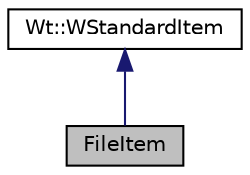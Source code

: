 digraph "FileItem"
{
 // LATEX_PDF_SIZE
  edge [fontname="Helvetica",fontsize="10",labelfontname="Helvetica",labelfontsize="10"];
  node [fontname="Helvetica",fontsize="10",shape=record];
  Node1 [label="FileItem",height=0.2,width=0.4,color="black", fillcolor="grey75", style="filled", fontcolor="black",tooltip="WStandardItem which stores a file."];
  Node2 -> Node1 [dir="back",color="midnightblue",fontsize="10",style="solid",fontname="Helvetica"];
  Node2 [label="Wt::WStandardItem",height=0.2,width=0.4,color="black", fillcolor="white", style="filled",URL="$classWt_1_1WStandardItem.html",tooltip="An item in a WStandardItemModel."];
}
